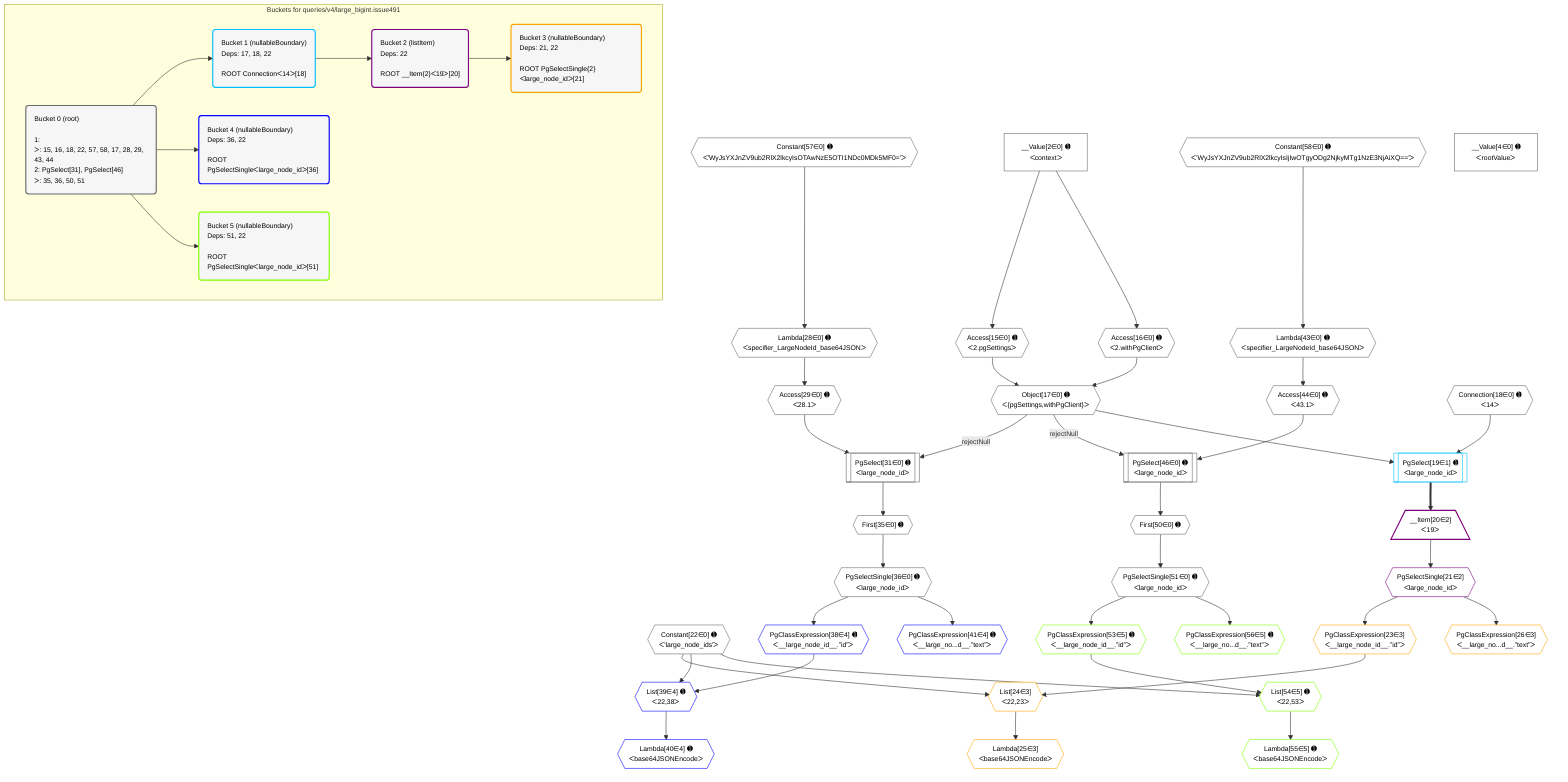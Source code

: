 %%{init: {'themeVariables': { 'fontSize': '12px'}}}%%
graph TD
    classDef path fill:#eee,stroke:#000,color:#000
    classDef plan fill:#fff,stroke-width:1px,color:#000
    classDef itemplan fill:#fff,stroke-width:2px,color:#000
    classDef unbatchedplan fill:#dff,stroke-width:1px,color:#000
    classDef sideeffectplan fill:#fcc,stroke-width:2px,color:#000
    classDef bucket fill:#f6f6f6,color:#000,stroke-width:2px,text-align:left


    %% plan dependencies
    Object17{{"Object[17∈0] ➊<br />ᐸ{pgSettings,withPgClient}ᐳ"}}:::plan
    Access15{{"Access[15∈0] ➊<br />ᐸ2.pgSettingsᐳ"}}:::plan
    Access16{{"Access[16∈0] ➊<br />ᐸ2.withPgClientᐳ"}}:::plan
    Access15 & Access16 --> Object17
    PgSelect31[["PgSelect[31∈0] ➊<br />ᐸlarge_node_idᐳ"]]:::plan
    Access29{{"Access[29∈0] ➊<br />ᐸ28.1ᐳ"}}:::plan
    Object17 -->|rejectNull| PgSelect31
    Access29 --> PgSelect31
    PgSelect46[["PgSelect[46∈0] ➊<br />ᐸlarge_node_idᐳ"]]:::plan
    Access44{{"Access[44∈0] ➊<br />ᐸ43.1ᐳ"}}:::plan
    Object17 -->|rejectNull| PgSelect46
    Access44 --> PgSelect46
    __Value2["__Value[2∈0] ➊<br />ᐸcontextᐳ"]:::plan
    __Value2 --> Access15
    __Value2 --> Access16
    Lambda28{{"Lambda[28∈0] ➊<br />ᐸspecifier_LargeNodeId_base64JSONᐳ"}}:::plan
    Constant57{{"Constant[57∈0] ➊<br />ᐸ'WyJsYXJnZV9ub2RlX2lkcyIsOTAwNzE5OTI1NDc0MDk5MF0='ᐳ"}}:::plan
    Constant57 --> Lambda28
    Lambda28 --> Access29
    First35{{"First[35∈0] ➊"}}:::plan
    PgSelect31 --> First35
    PgSelectSingle36{{"PgSelectSingle[36∈0] ➊<br />ᐸlarge_node_idᐳ"}}:::plan
    First35 --> PgSelectSingle36
    Lambda43{{"Lambda[43∈0] ➊<br />ᐸspecifier_LargeNodeId_base64JSONᐳ"}}:::plan
    Constant58{{"Constant[58∈0] ➊<br />ᐸ'WyJsYXJnZV9ub2RlX2lkcyIsIjIwOTgyODg2NjkyMTg1NzE3NjAiXQ=='ᐳ"}}:::plan
    Constant58 --> Lambda43
    Lambda43 --> Access44
    First50{{"First[50∈0] ➊"}}:::plan
    PgSelect46 --> First50
    PgSelectSingle51{{"PgSelectSingle[51∈0] ➊<br />ᐸlarge_node_idᐳ"}}:::plan
    First50 --> PgSelectSingle51
    __Value4["__Value[4∈0] ➊<br />ᐸrootValueᐳ"]:::plan
    Connection18{{"Connection[18∈0] ➊<br />ᐸ14ᐳ"}}:::plan
    Constant22{{"Constant[22∈0] ➊<br />ᐸ'large_node_ids'ᐳ"}}:::plan
    PgSelect19[["PgSelect[19∈1] ➊<br />ᐸlarge_node_idᐳ"]]:::plan
    Object17 & Connection18 --> PgSelect19
    __Item20[/"__Item[20∈2]<br />ᐸ19ᐳ"\]:::itemplan
    PgSelect19 ==> __Item20
    PgSelectSingle21{{"PgSelectSingle[21∈2]<br />ᐸlarge_node_idᐳ"}}:::plan
    __Item20 --> PgSelectSingle21
    List24{{"List[24∈3]<br />ᐸ22,23ᐳ"}}:::plan
    PgClassExpression23{{"PgClassExpression[23∈3]<br />ᐸ__large_node_id__.”id”ᐳ"}}:::plan
    Constant22 & PgClassExpression23 --> List24
    PgSelectSingle21 --> PgClassExpression23
    Lambda25{{"Lambda[25∈3]<br />ᐸbase64JSONEncodeᐳ"}}:::plan
    List24 --> Lambda25
    PgClassExpression26{{"PgClassExpression[26∈3]<br />ᐸ__large_no...d__.”text”ᐳ"}}:::plan
    PgSelectSingle21 --> PgClassExpression26
    List39{{"List[39∈4] ➊<br />ᐸ22,38ᐳ"}}:::plan
    PgClassExpression38{{"PgClassExpression[38∈4] ➊<br />ᐸ__large_node_id__.”id”ᐳ"}}:::plan
    Constant22 & PgClassExpression38 --> List39
    PgSelectSingle36 --> PgClassExpression38
    Lambda40{{"Lambda[40∈4] ➊<br />ᐸbase64JSONEncodeᐳ"}}:::plan
    List39 --> Lambda40
    PgClassExpression41{{"PgClassExpression[41∈4] ➊<br />ᐸ__large_no...d__.”text”ᐳ"}}:::plan
    PgSelectSingle36 --> PgClassExpression41
    List54{{"List[54∈5] ➊<br />ᐸ22,53ᐳ"}}:::plan
    PgClassExpression53{{"PgClassExpression[53∈5] ➊<br />ᐸ__large_node_id__.”id”ᐳ"}}:::plan
    Constant22 & PgClassExpression53 --> List54
    PgSelectSingle51 --> PgClassExpression53
    Lambda55{{"Lambda[55∈5] ➊<br />ᐸbase64JSONEncodeᐳ"}}:::plan
    List54 --> Lambda55
    PgClassExpression56{{"PgClassExpression[56∈5] ➊<br />ᐸ__large_no...d__.”text”ᐳ"}}:::plan
    PgSelectSingle51 --> PgClassExpression56

    %% define steps

    subgraph "Buckets for queries/v4/large_bigint.issue491"
    Bucket0("Bucket 0 (root)<br /><br />1: <br />ᐳ: 15, 16, 18, 22, 57, 58, 17, 28, 29, 43, 44<br />2: PgSelect[31], PgSelect[46]<br />ᐳ: 35, 36, 50, 51"):::bucket
    classDef bucket0 stroke:#696969
    class Bucket0,__Value2,__Value4,Access15,Access16,Object17,Connection18,Constant22,Lambda28,Access29,PgSelect31,First35,PgSelectSingle36,Lambda43,Access44,PgSelect46,First50,PgSelectSingle51,Constant57,Constant58 bucket0
    Bucket1("Bucket 1 (nullableBoundary)<br />Deps: 17, 18, 22<br /><br />ROOT Connectionᐸ14ᐳ[18]"):::bucket
    classDef bucket1 stroke:#00bfff
    class Bucket1,PgSelect19 bucket1
    Bucket2("Bucket 2 (listItem)<br />Deps: 22<br /><br />ROOT __Item{2}ᐸ19ᐳ[20]"):::bucket
    classDef bucket2 stroke:#7f007f
    class Bucket2,__Item20,PgSelectSingle21 bucket2
    Bucket3("Bucket 3 (nullableBoundary)<br />Deps: 21, 22<br /><br />ROOT PgSelectSingle{2}ᐸlarge_node_idᐳ[21]"):::bucket
    classDef bucket3 stroke:#ffa500
    class Bucket3,PgClassExpression23,List24,Lambda25,PgClassExpression26 bucket3
    Bucket4("Bucket 4 (nullableBoundary)<br />Deps: 36, 22<br /><br />ROOT PgSelectSingleᐸlarge_node_idᐳ[36]"):::bucket
    classDef bucket4 stroke:#0000ff
    class Bucket4,PgClassExpression38,List39,Lambda40,PgClassExpression41 bucket4
    Bucket5("Bucket 5 (nullableBoundary)<br />Deps: 51, 22<br /><br />ROOT PgSelectSingleᐸlarge_node_idᐳ[51]"):::bucket
    classDef bucket5 stroke:#7fff00
    class Bucket5,PgClassExpression53,List54,Lambda55,PgClassExpression56 bucket5
    Bucket0 --> Bucket1 & Bucket4 & Bucket5
    Bucket1 --> Bucket2
    Bucket2 --> Bucket3
    end
